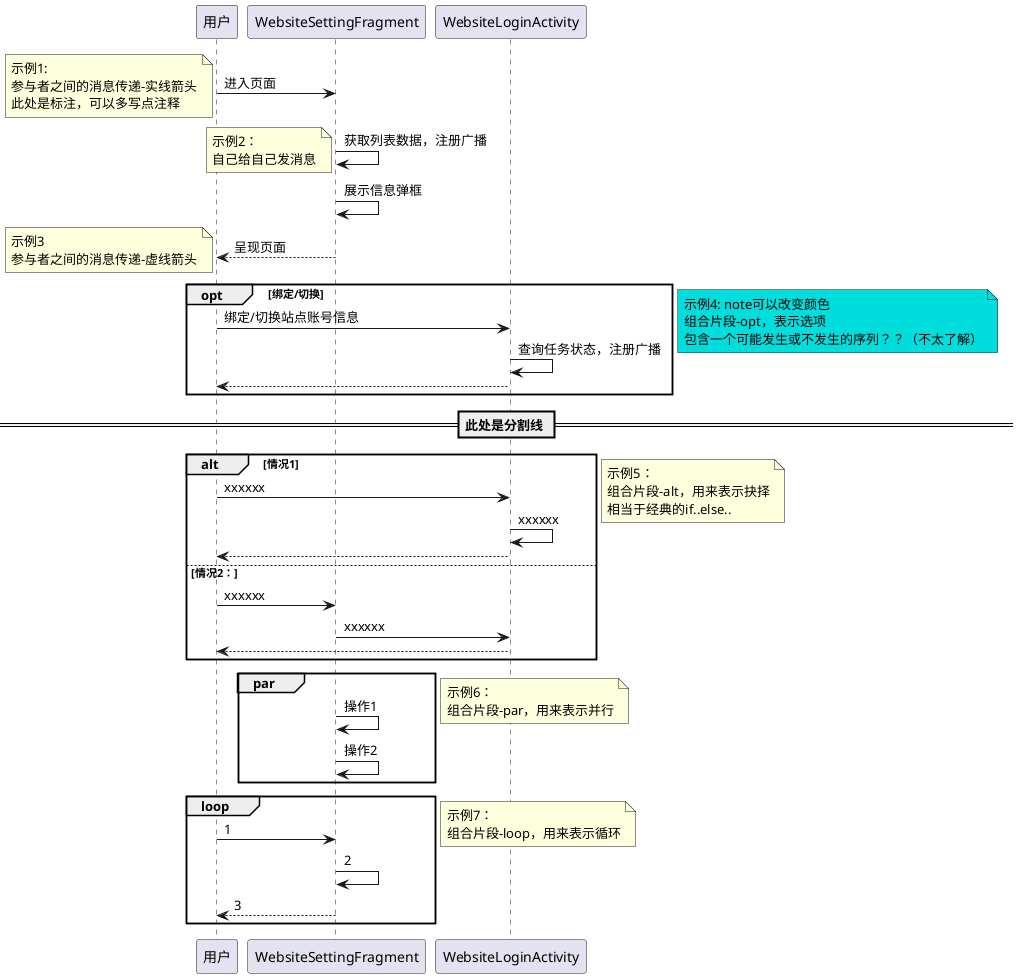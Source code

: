@startuml
用户 -> WebsiteSettingFragment: 进入页面
note left
    示例1:
    参与者之间的消息传递-实线箭头
    此处是标注，可以多写点注释
end note
WebsiteSettingFragment -> WebsiteSettingFragment: 获取列表数据，注册广播
note left
    示例2：
    自己给自己发消息
end note
WebsiteSettingFragment -> WebsiteSettingFragment: 展示信息弹框
WebsiteSettingFragment --> 用户: 呈现页面
note left
    示例3
    参与者之间的消息传递-虚线箭头
end note



opt 绑定/切换
    用户 -> WebsiteLoginActivity: 绑定/切换站点账号信息
    WebsiteLoginActivity -> WebsiteLoginActivity: 查询任务状态，注册广播
    WebsiteLoginActivity --> 用户
end opt
note left #00dddd
    示例4: note可以改变颜色
    组合片段-opt，表示选项
    包含一个可能发生或不发生的序列？？（不太了解）
end note


== 此处是分割线 ==

alt 情况1
    用户 -> WebsiteLoginActivity: xxxxxx
    WebsiteLoginActivity -> WebsiteLoginActivity: xxxxxx
    WebsiteLoginActivity --> 用户
else 情况2：
    用户 -> WebsiteSettingFragment: xxxxxx
    WebsiteSettingFragment -> WebsiteLoginActivity: xxxxxx
    WebsiteLoginActivity --> 用户
end alt
note left
    示例5：
    组合片段-alt，用来表示抉择
    相当于经典的if..else..
end note

par
WebsiteSettingFragment -> WebsiteSettingFragment: 操作1
WebsiteSettingFragment -> WebsiteSettingFragment: 操作2
end par
note left
    示例6：
    组合片段-par，用来表示并行
end note

loop
用户 -> WebsiteSettingFragment: 1
WebsiteSettingFragment -> WebsiteSettingFragment: 2
WebsiteSettingFragment --> 用户: 3
end loop
note left
    示例7：
    组合片段-loop，用来表示循环
end note

@enduml